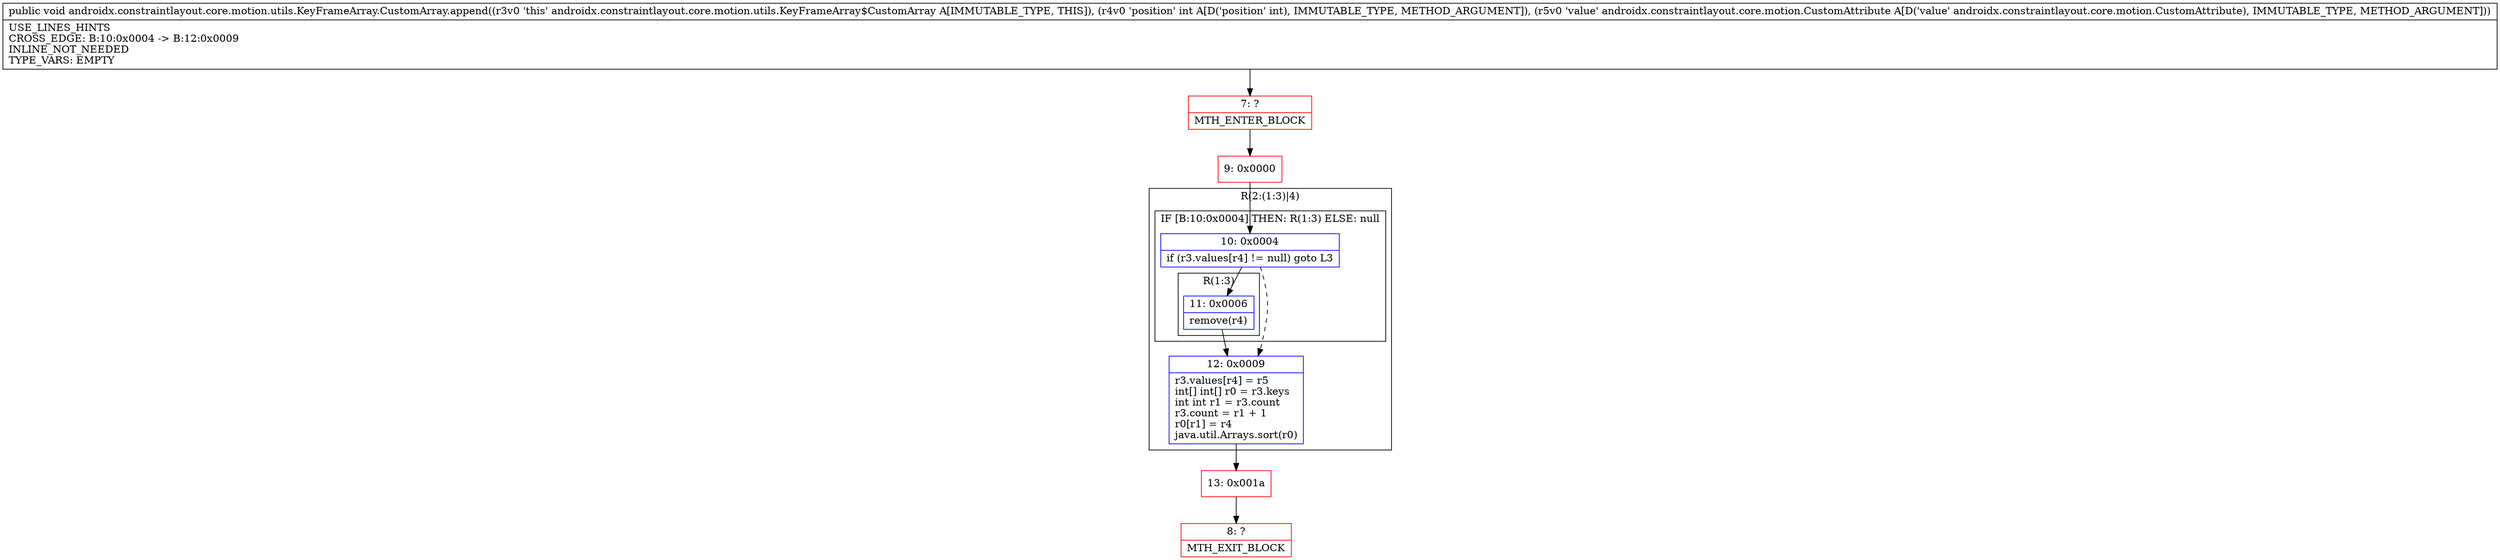 digraph "CFG forandroidx.constraintlayout.core.motion.utils.KeyFrameArray.CustomArray.append(ILandroidx\/constraintlayout\/core\/motion\/CustomAttribute;)V" {
subgraph cluster_Region_460624446 {
label = "R(2:(1:3)|4)";
node [shape=record,color=blue];
subgraph cluster_IfRegion_784234289 {
label = "IF [B:10:0x0004] THEN: R(1:3) ELSE: null";
node [shape=record,color=blue];
Node_10 [shape=record,label="{10\:\ 0x0004|if (r3.values[r4] != null) goto L3\l}"];
subgraph cluster_Region_435442114 {
label = "R(1:3)";
node [shape=record,color=blue];
Node_11 [shape=record,label="{11\:\ 0x0006|remove(r4)\l}"];
}
}
Node_12 [shape=record,label="{12\:\ 0x0009|r3.values[r4] = r5\lint[] int[] r0 = r3.keys\lint int r1 = r3.count\lr3.count = r1 + 1\lr0[r1] = r4\ljava.util.Arrays.sort(r0)\l}"];
}
Node_7 [shape=record,color=red,label="{7\:\ ?|MTH_ENTER_BLOCK\l}"];
Node_9 [shape=record,color=red,label="{9\:\ 0x0000}"];
Node_13 [shape=record,color=red,label="{13\:\ 0x001a}"];
Node_8 [shape=record,color=red,label="{8\:\ ?|MTH_EXIT_BLOCK\l}"];
MethodNode[shape=record,label="{public void androidx.constraintlayout.core.motion.utils.KeyFrameArray.CustomArray.append((r3v0 'this' androidx.constraintlayout.core.motion.utils.KeyFrameArray$CustomArray A[IMMUTABLE_TYPE, THIS]), (r4v0 'position' int A[D('position' int), IMMUTABLE_TYPE, METHOD_ARGUMENT]), (r5v0 'value' androidx.constraintlayout.core.motion.CustomAttribute A[D('value' androidx.constraintlayout.core.motion.CustomAttribute), IMMUTABLE_TYPE, METHOD_ARGUMENT]))  | USE_LINES_HINTS\lCROSS_EDGE: B:10:0x0004 \-\> B:12:0x0009\lINLINE_NOT_NEEDED\lTYPE_VARS: EMPTY\l}"];
MethodNode -> Node_7;Node_10 -> Node_11;
Node_10 -> Node_12[style=dashed];
Node_11 -> Node_12;
Node_12 -> Node_13;
Node_7 -> Node_9;
Node_9 -> Node_10;
Node_13 -> Node_8;
}

